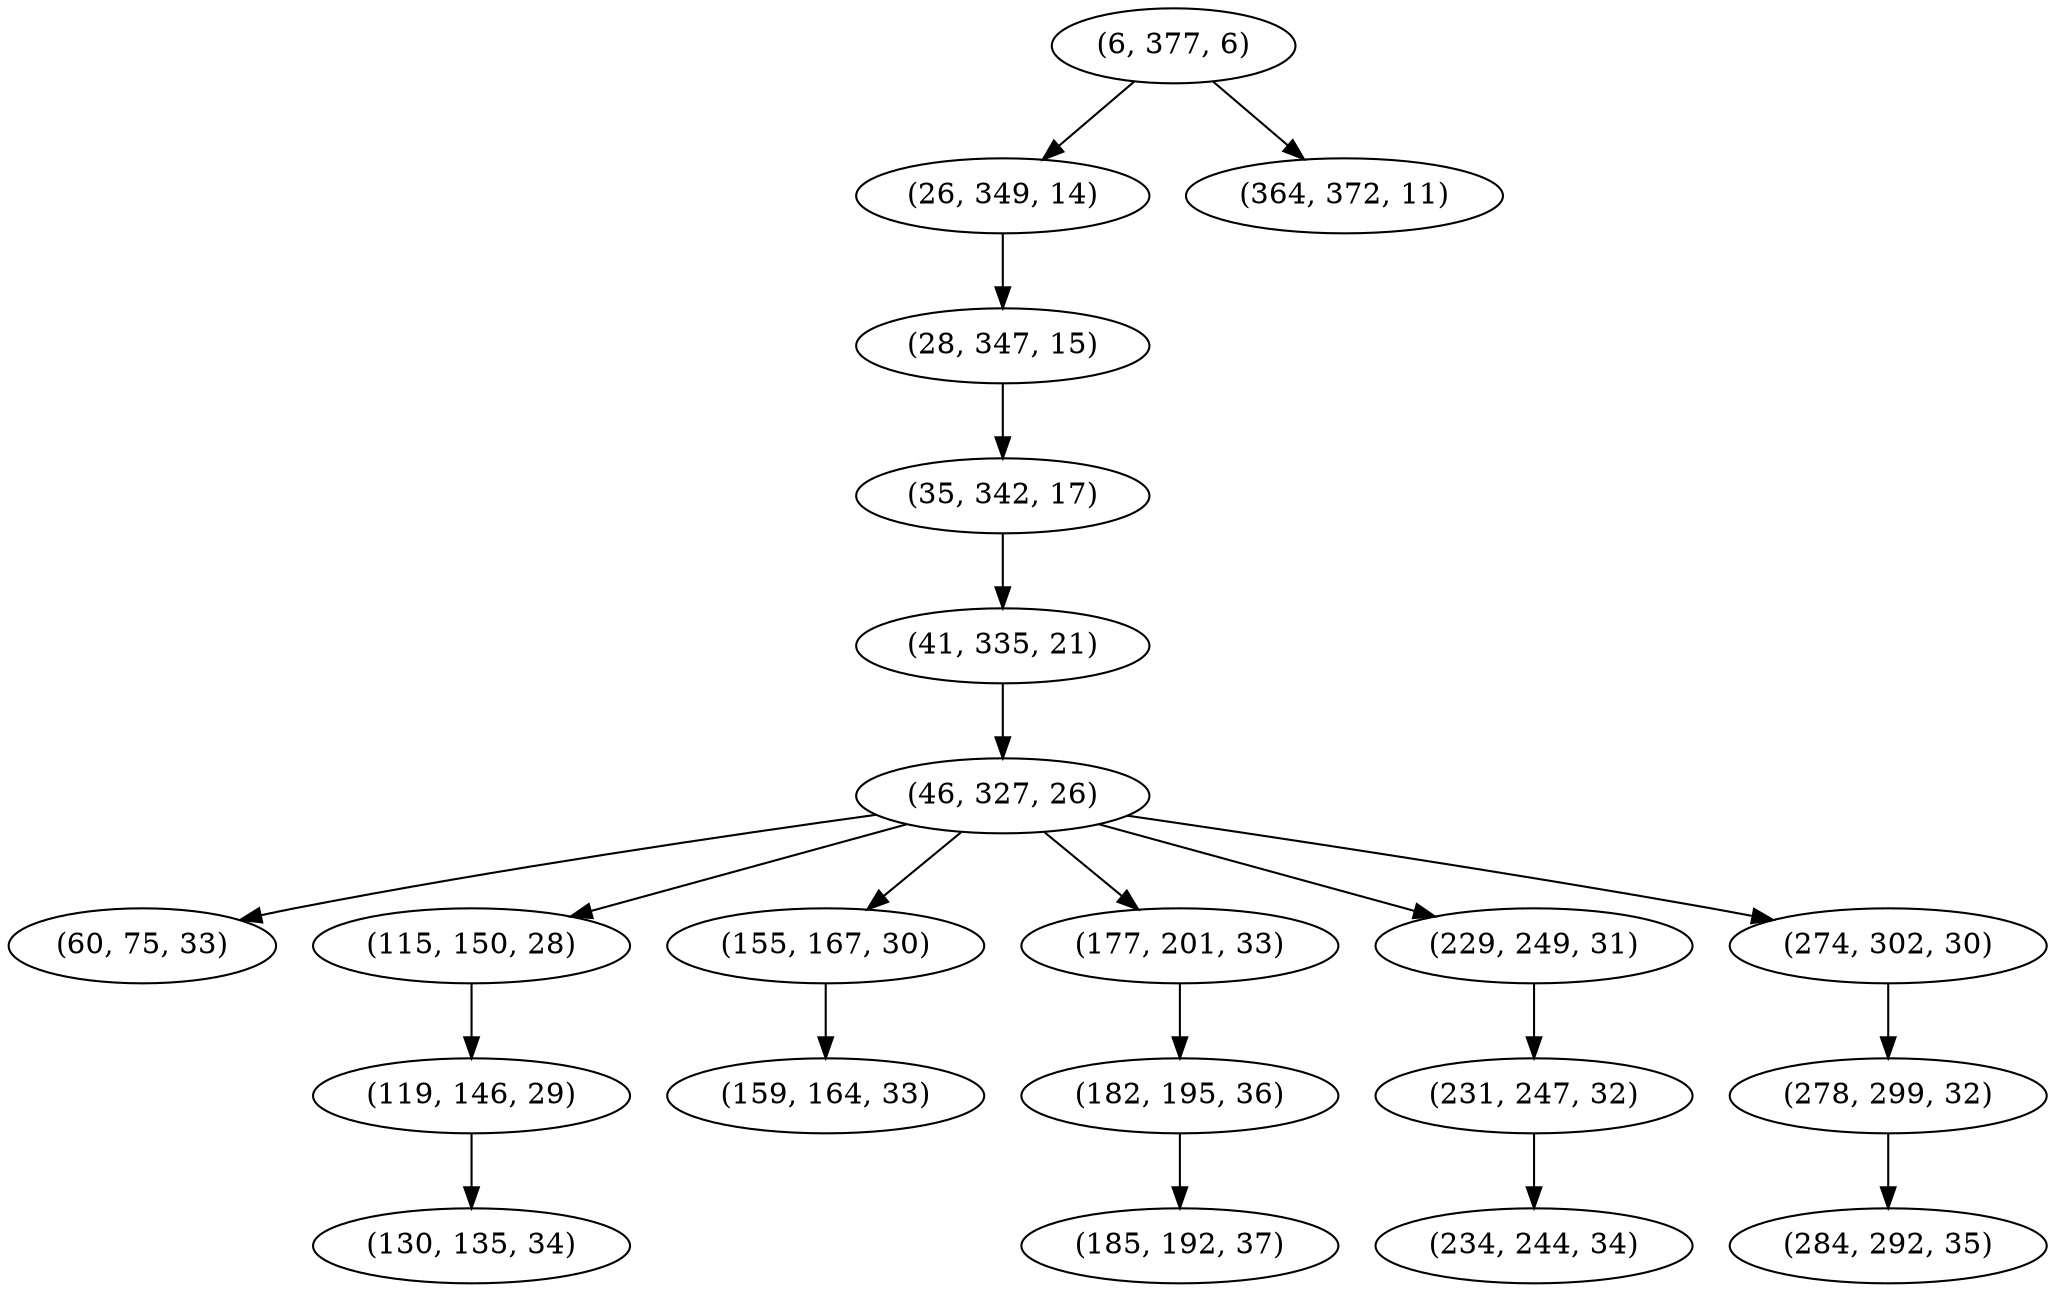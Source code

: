 digraph tree {
    "(6, 377, 6)";
    "(26, 349, 14)";
    "(28, 347, 15)";
    "(35, 342, 17)";
    "(41, 335, 21)";
    "(46, 327, 26)";
    "(60, 75, 33)";
    "(115, 150, 28)";
    "(119, 146, 29)";
    "(130, 135, 34)";
    "(155, 167, 30)";
    "(159, 164, 33)";
    "(177, 201, 33)";
    "(182, 195, 36)";
    "(185, 192, 37)";
    "(229, 249, 31)";
    "(231, 247, 32)";
    "(234, 244, 34)";
    "(274, 302, 30)";
    "(278, 299, 32)";
    "(284, 292, 35)";
    "(364, 372, 11)";
    "(6, 377, 6)" -> "(26, 349, 14)";
    "(6, 377, 6)" -> "(364, 372, 11)";
    "(26, 349, 14)" -> "(28, 347, 15)";
    "(28, 347, 15)" -> "(35, 342, 17)";
    "(35, 342, 17)" -> "(41, 335, 21)";
    "(41, 335, 21)" -> "(46, 327, 26)";
    "(46, 327, 26)" -> "(60, 75, 33)";
    "(46, 327, 26)" -> "(115, 150, 28)";
    "(46, 327, 26)" -> "(155, 167, 30)";
    "(46, 327, 26)" -> "(177, 201, 33)";
    "(46, 327, 26)" -> "(229, 249, 31)";
    "(46, 327, 26)" -> "(274, 302, 30)";
    "(115, 150, 28)" -> "(119, 146, 29)";
    "(119, 146, 29)" -> "(130, 135, 34)";
    "(155, 167, 30)" -> "(159, 164, 33)";
    "(177, 201, 33)" -> "(182, 195, 36)";
    "(182, 195, 36)" -> "(185, 192, 37)";
    "(229, 249, 31)" -> "(231, 247, 32)";
    "(231, 247, 32)" -> "(234, 244, 34)";
    "(274, 302, 30)" -> "(278, 299, 32)";
    "(278, 299, 32)" -> "(284, 292, 35)";
}
